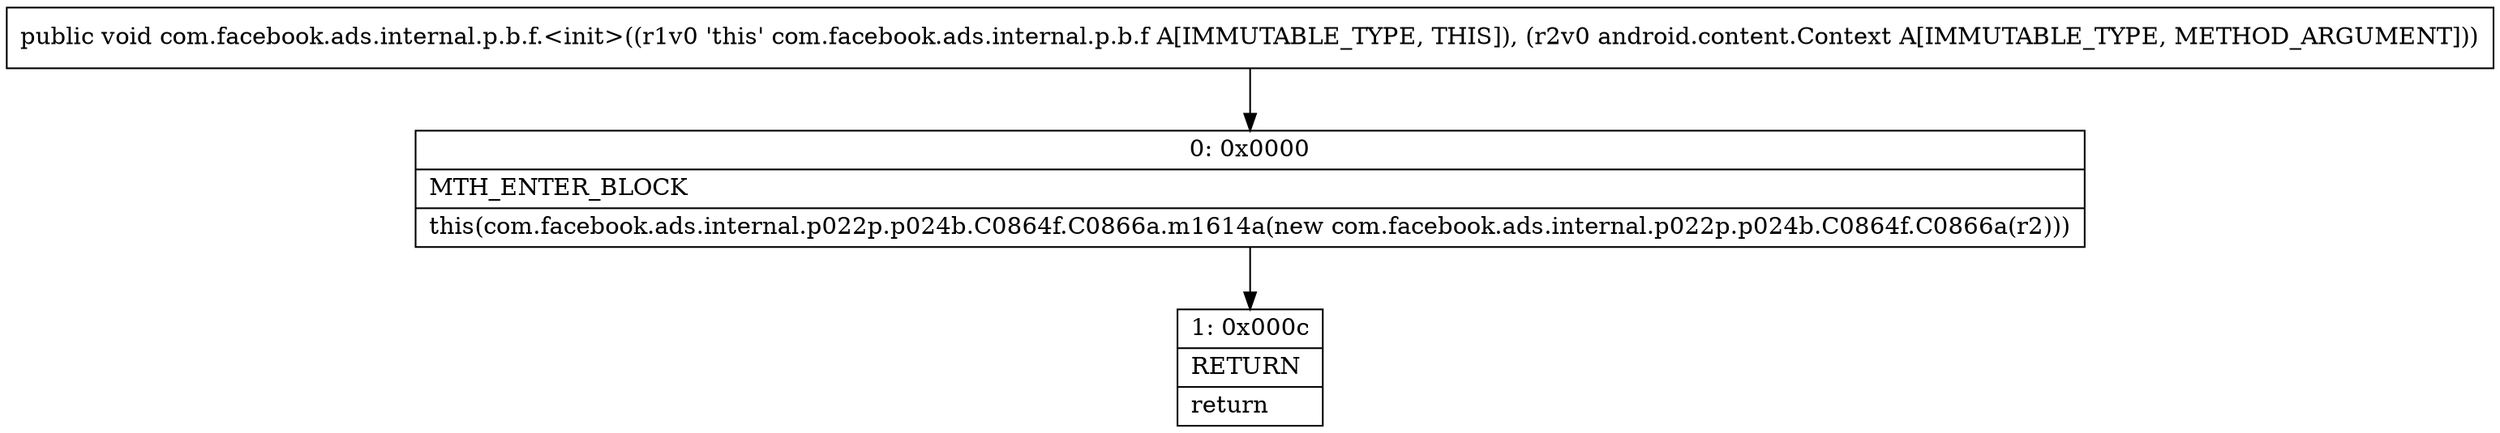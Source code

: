 digraph "CFG forcom.facebook.ads.internal.p.b.f.\<init\>(Landroid\/content\/Context;)V" {
Node_0 [shape=record,label="{0\:\ 0x0000|MTH_ENTER_BLOCK\l|this(com.facebook.ads.internal.p022p.p024b.C0864f.C0866a.m1614a(new com.facebook.ads.internal.p022p.p024b.C0864f.C0866a(r2)))\l}"];
Node_1 [shape=record,label="{1\:\ 0x000c|RETURN\l|return\l}"];
MethodNode[shape=record,label="{public void com.facebook.ads.internal.p.b.f.\<init\>((r1v0 'this' com.facebook.ads.internal.p.b.f A[IMMUTABLE_TYPE, THIS]), (r2v0 android.content.Context A[IMMUTABLE_TYPE, METHOD_ARGUMENT])) }"];
MethodNode -> Node_0;
Node_0 -> Node_1;
}

